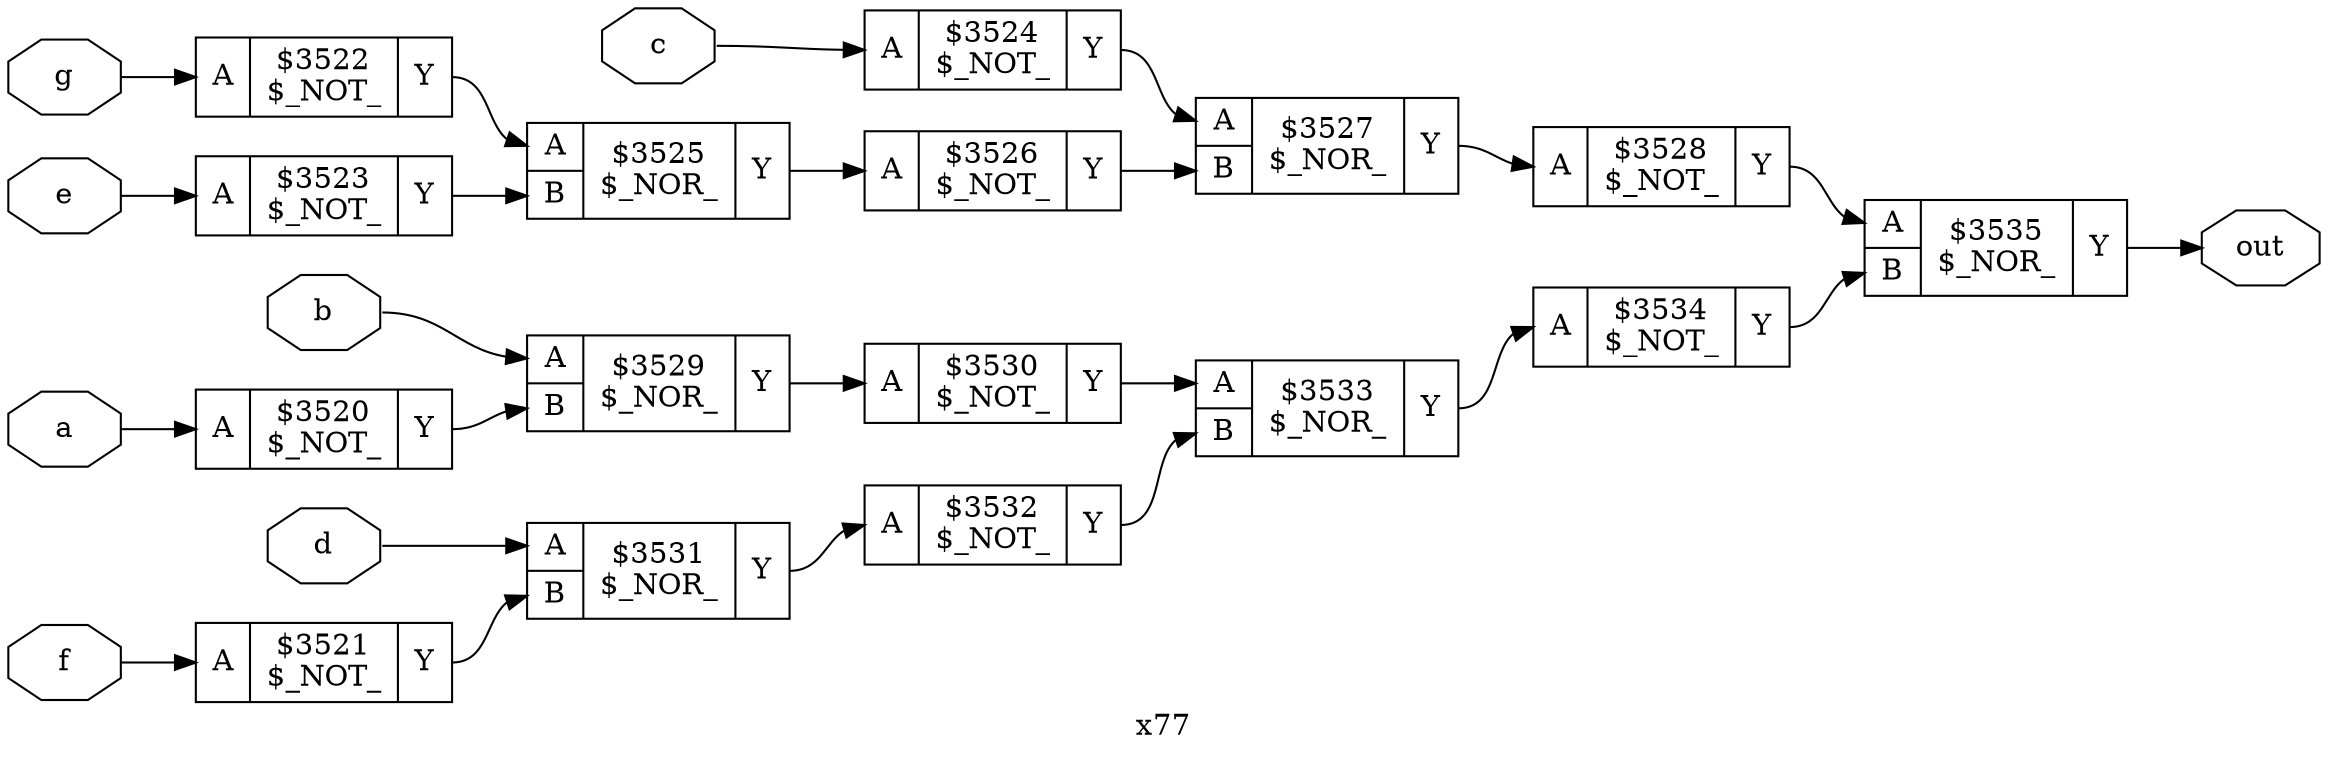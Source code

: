 digraph "x77" {
label="x77";
rankdir="LR";
remincross=true;
n16 [ shape=octagon, label="a", color="black", fontcolor="black" ];
n17 [ shape=octagon, label="b", color="black", fontcolor="black" ];
n18 [ shape=octagon, label="c", color="black", fontcolor="black" ];
n19 [ shape=octagon, label="d", color="black", fontcolor="black" ];
n20 [ shape=octagon, label="e", color="black", fontcolor="black" ];
n21 [ shape=octagon, label="f", color="black", fontcolor="black" ];
n22 [ shape=octagon, label="g", color="black", fontcolor="black" ];
n23 [ shape=octagon, label="out", color="black", fontcolor="black" ];
c26 [ shape=record, label="{{<p24> A}|$3520\n$_NOT_|{<p25> Y}}" ];
c27 [ shape=record, label="{{<p24> A}|$3521\n$_NOT_|{<p25> Y}}" ];
c28 [ shape=record, label="{{<p24> A}|$3522\n$_NOT_|{<p25> Y}}" ];
c29 [ shape=record, label="{{<p24> A}|$3523\n$_NOT_|{<p25> Y}}" ];
c30 [ shape=record, label="{{<p24> A}|$3524\n$_NOT_|{<p25> Y}}" ];
c32 [ shape=record, label="{{<p24> A|<p31> B}|$3525\n$_NOR_|{<p25> Y}}" ];
c33 [ shape=record, label="{{<p24> A}|$3526\n$_NOT_|{<p25> Y}}" ];
c34 [ shape=record, label="{{<p24> A|<p31> B}|$3527\n$_NOR_|{<p25> Y}}" ];
c35 [ shape=record, label="{{<p24> A}|$3528\n$_NOT_|{<p25> Y}}" ];
c36 [ shape=record, label="{{<p24> A|<p31> B}|$3529\n$_NOR_|{<p25> Y}}" ];
c37 [ shape=record, label="{{<p24> A}|$3530\n$_NOT_|{<p25> Y}}" ];
c38 [ shape=record, label="{{<p24> A|<p31> B}|$3531\n$_NOR_|{<p25> Y}}" ];
c39 [ shape=record, label="{{<p24> A}|$3532\n$_NOT_|{<p25> Y}}" ];
c40 [ shape=record, label="{{<p24> A|<p31> B}|$3533\n$_NOR_|{<p25> Y}}" ];
c41 [ shape=record, label="{{<p24> A}|$3534\n$_NOT_|{<p25> Y}}" ];
c42 [ shape=record, label="{{<p24> A|<p31> B}|$3535\n$_NOR_|{<p25> Y}}" ];
c27:p25:e -> c38:p31:w [color="black", label=""];
c37:p25:e -> c40:p24:w [color="black", label=""];
c38:p25:e -> c39:p24:w [color="black", label=""];
c39:p25:e -> c40:p31:w [color="black", label=""];
c40:p25:e -> c41:p24:w [color="black", label=""];
c41:p25:e -> c42:p31:w [color="black", label=""];
c26:p25:e -> c36:p31:w [color="black", label=""];
n16:e -> c26:p24:w [color="black", label=""];
n17:e -> c36:p24:w [color="black", label=""];
n18:e -> c30:p24:w [color="black", label=""];
n19:e -> c38:p24:w [color="black", label=""];
c28:p25:e -> c32:p24:w [color="black", label=""];
n20:e -> c29:p24:w [color="black", label=""];
n21:e -> c27:p24:w [color="black", label=""];
n22:e -> c28:p24:w [color="black", label=""];
c42:p25:e -> n23:w [color="black", label=""];
c29:p25:e -> c32:p31:w [color="black", label=""];
c30:p25:e -> c34:p24:w [color="black", label=""];
c32:p25:e -> c33:p24:w [color="black", label=""];
c33:p25:e -> c34:p31:w [color="black", label=""];
c34:p25:e -> c35:p24:w [color="black", label=""];
c35:p25:e -> c42:p24:w [color="black", label=""];
c36:p25:e -> c37:p24:w [color="black", label=""];
}

